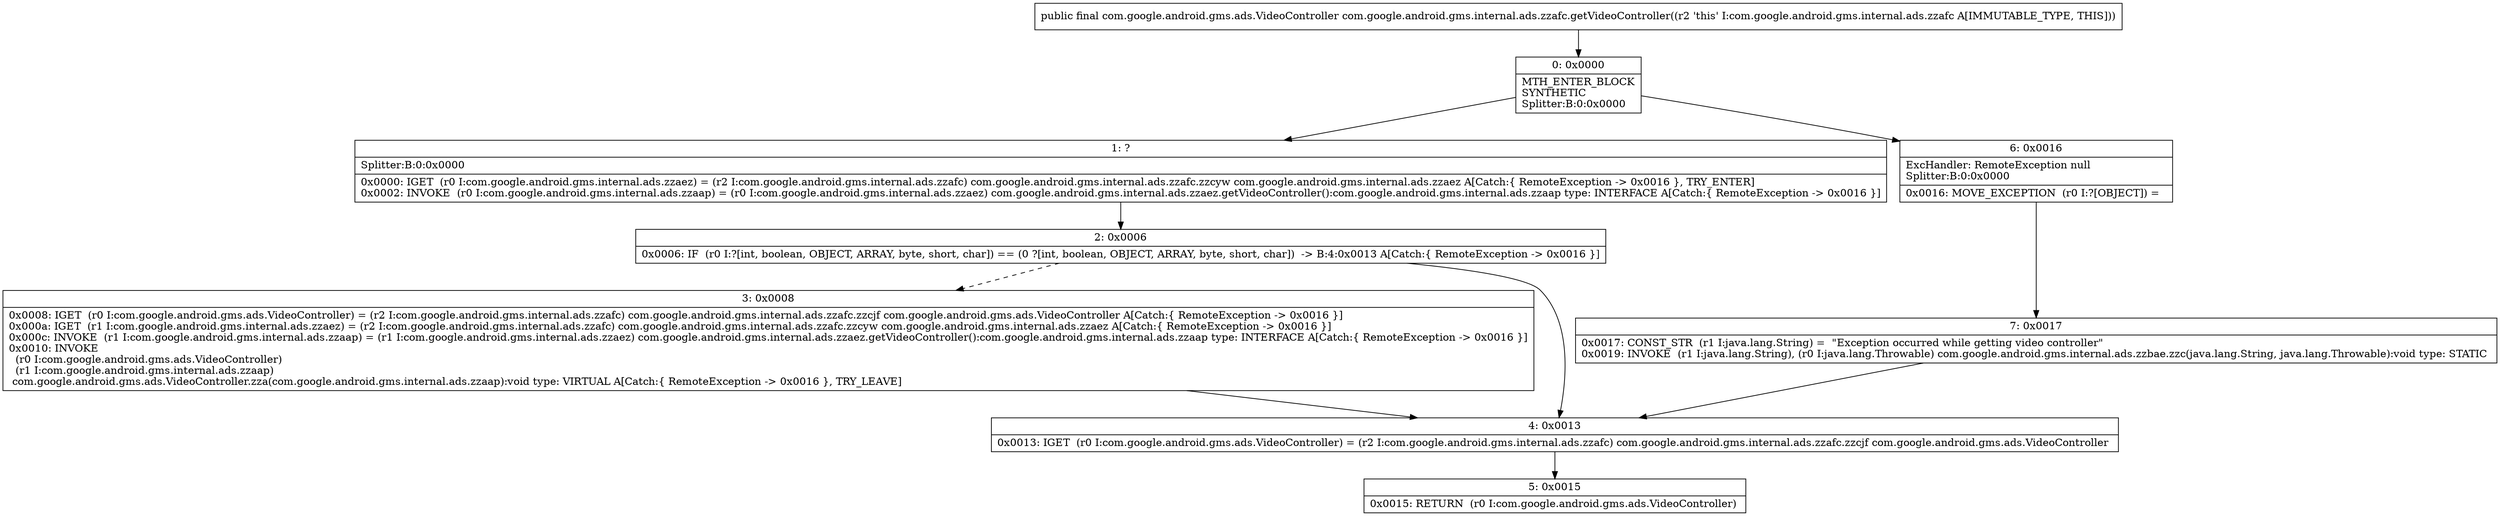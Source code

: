 digraph "CFG forcom.google.android.gms.internal.ads.zzafc.getVideoController()Lcom\/google\/android\/gms\/ads\/VideoController;" {
Node_0 [shape=record,label="{0\:\ 0x0000|MTH_ENTER_BLOCK\lSYNTHETIC\lSplitter:B:0:0x0000\l}"];
Node_1 [shape=record,label="{1\:\ ?|Splitter:B:0:0x0000\l|0x0000: IGET  (r0 I:com.google.android.gms.internal.ads.zzaez) = (r2 I:com.google.android.gms.internal.ads.zzafc) com.google.android.gms.internal.ads.zzafc.zzcyw com.google.android.gms.internal.ads.zzaez A[Catch:\{ RemoteException \-\> 0x0016 \}, TRY_ENTER]\l0x0002: INVOKE  (r0 I:com.google.android.gms.internal.ads.zzaap) = (r0 I:com.google.android.gms.internal.ads.zzaez) com.google.android.gms.internal.ads.zzaez.getVideoController():com.google.android.gms.internal.ads.zzaap type: INTERFACE A[Catch:\{ RemoteException \-\> 0x0016 \}]\l}"];
Node_2 [shape=record,label="{2\:\ 0x0006|0x0006: IF  (r0 I:?[int, boolean, OBJECT, ARRAY, byte, short, char]) == (0 ?[int, boolean, OBJECT, ARRAY, byte, short, char])  \-\> B:4:0x0013 A[Catch:\{ RemoteException \-\> 0x0016 \}]\l}"];
Node_3 [shape=record,label="{3\:\ 0x0008|0x0008: IGET  (r0 I:com.google.android.gms.ads.VideoController) = (r2 I:com.google.android.gms.internal.ads.zzafc) com.google.android.gms.internal.ads.zzafc.zzcjf com.google.android.gms.ads.VideoController A[Catch:\{ RemoteException \-\> 0x0016 \}]\l0x000a: IGET  (r1 I:com.google.android.gms.internal.ads.zzaez) = (r2 I:com.google.android.gms.internal.ads.zzafc) com.google.android.gms.internal.ads.zzafc.zzcyw com.google.android.gms.internal.ads.zzaez A[Catch:\{ RemoteException \-\> 0x0016 \}]\l0x000c: INVOKE  (r1 I:com.google.android.gms.internal.ads.zzaap) = (r1 I:com.google.android.gms.internal.ads.zzaez) com.google.android.gms.internal.ads.zzaez.getVideoController():com.google.android.gms.internal.ads.zzaap type: INTERFACE A[Catch:\{ RemoteException \-\> 0x0016 \}]\l0x0010: INVOKE  \l  (r0 I:com.google.android.gms.ads.VideoController)\l  (r1 I:com.google.android.gms.internal.ads.zzaap)\l com.google.android.gms.ads.VideoController.zza(com.google.android.gms.internal.ads.zzaap):void type: VIRTUAL A[Catch:\{ RemoteException \-\> 0x0016 \}, TRY_LEAVE]\l}"];
Node_4 [shape=record,label="{4\:\ 0x0013|0x0013: IGET  (r0 I:com.google.android.gms.ads.VideoController) = (r2 I:com.google.android.gms.internal.ads.zzafc) com.google.android.gms.internal.ads.zzafc.zzcjf com.google.android.gms.ads.VideoController \l}"];
Node_5 [shape=record,label="{5\:\ 0x0015|0x0015: RETURN  (r0 I:com.google.android.gms.ads.VideoController) \l}"];
Node_6 [shape=record,label="{6\:\ 0x0016|ExcHandler: RemoteException null\lSplitter:B:0:0x0000\l|0x0016: MOVE_EXCEPTION  (r0 I:?[OBJECT]) =  \l}"];
Node_7 [shape=record,label="{7\:\ 0x0017|0x0017: CONST_STR  (r1 I:java.lang.String) =  \"Exception occurred while getting video controller\" \l0x0019: INVOKE  (r1 I:java.lang.String), (r0 I:java.lang.Throwable) com.google.android.gms.internal.ads.zzbae.zzc(java.lang.String, java.lang.Throwable):void type: STATIC \l}"];
MethodNode[shape=record,label="{public final com.google.android.gms.ads.VideoController com.google.android.gms.internal.ads.zzafc.getVideoController((r2 'this' I:com.google.android.gms.internal.ads.zzafc A[IMMUTABLE_TYPE, THIS])) }"];
MethodNode -> Node_0;
Node_0 -> Node_1;
Node_0 -> Node_6;
Node_1 -> Node_2;
Node_2 -> Node_3[style=dashed];
Node_2 -> Node_4;
Node_3 -> Node_4;
Node_4 -> Node_5;
Node_6 -> Node_7;
Node_7 -> Node_4;
}

